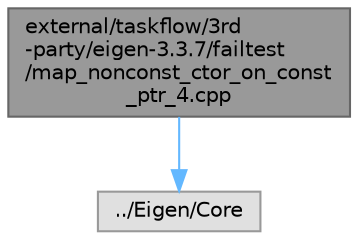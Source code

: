 digraph "external/taskflow/3rd-party/eigen-3.3.7/failtest/map_nonconst_ctor_on_const_ptr_4.cpp"
{
 // LATEX_PDF_SIZE
  bgcolor="transparent";
  edge [fontname=Helvetica,fontsize=10,labelfontname=Helvetica,labelfontsize=10];
  node [fontname=Helvetica,fontsize=10,shape=box,height=0.2,width=0.4];
  Node1 [id="Node000001",label="external/taskflow/3rd\l-party/eigen-3.3.7/failtest\l/map_nonconst_ctor_on_const\l_ptr_4.cpp",height=0.2,width=0.4,color="gray40", fillcolor="grey60", style="filled", fontcolor="black",tooltip=" "];
  Node1 -> Node2 [id="edge1_Node000001_Node000002",color="steelblue1",style="solid",tooltip=" "];
  Node2 [id="Node000002",label="../Eigen/Core",height=0.2,width=0.4,color="grey60", fillcolor="#E0E0E0", style="filled",tooltip=" "];
}
